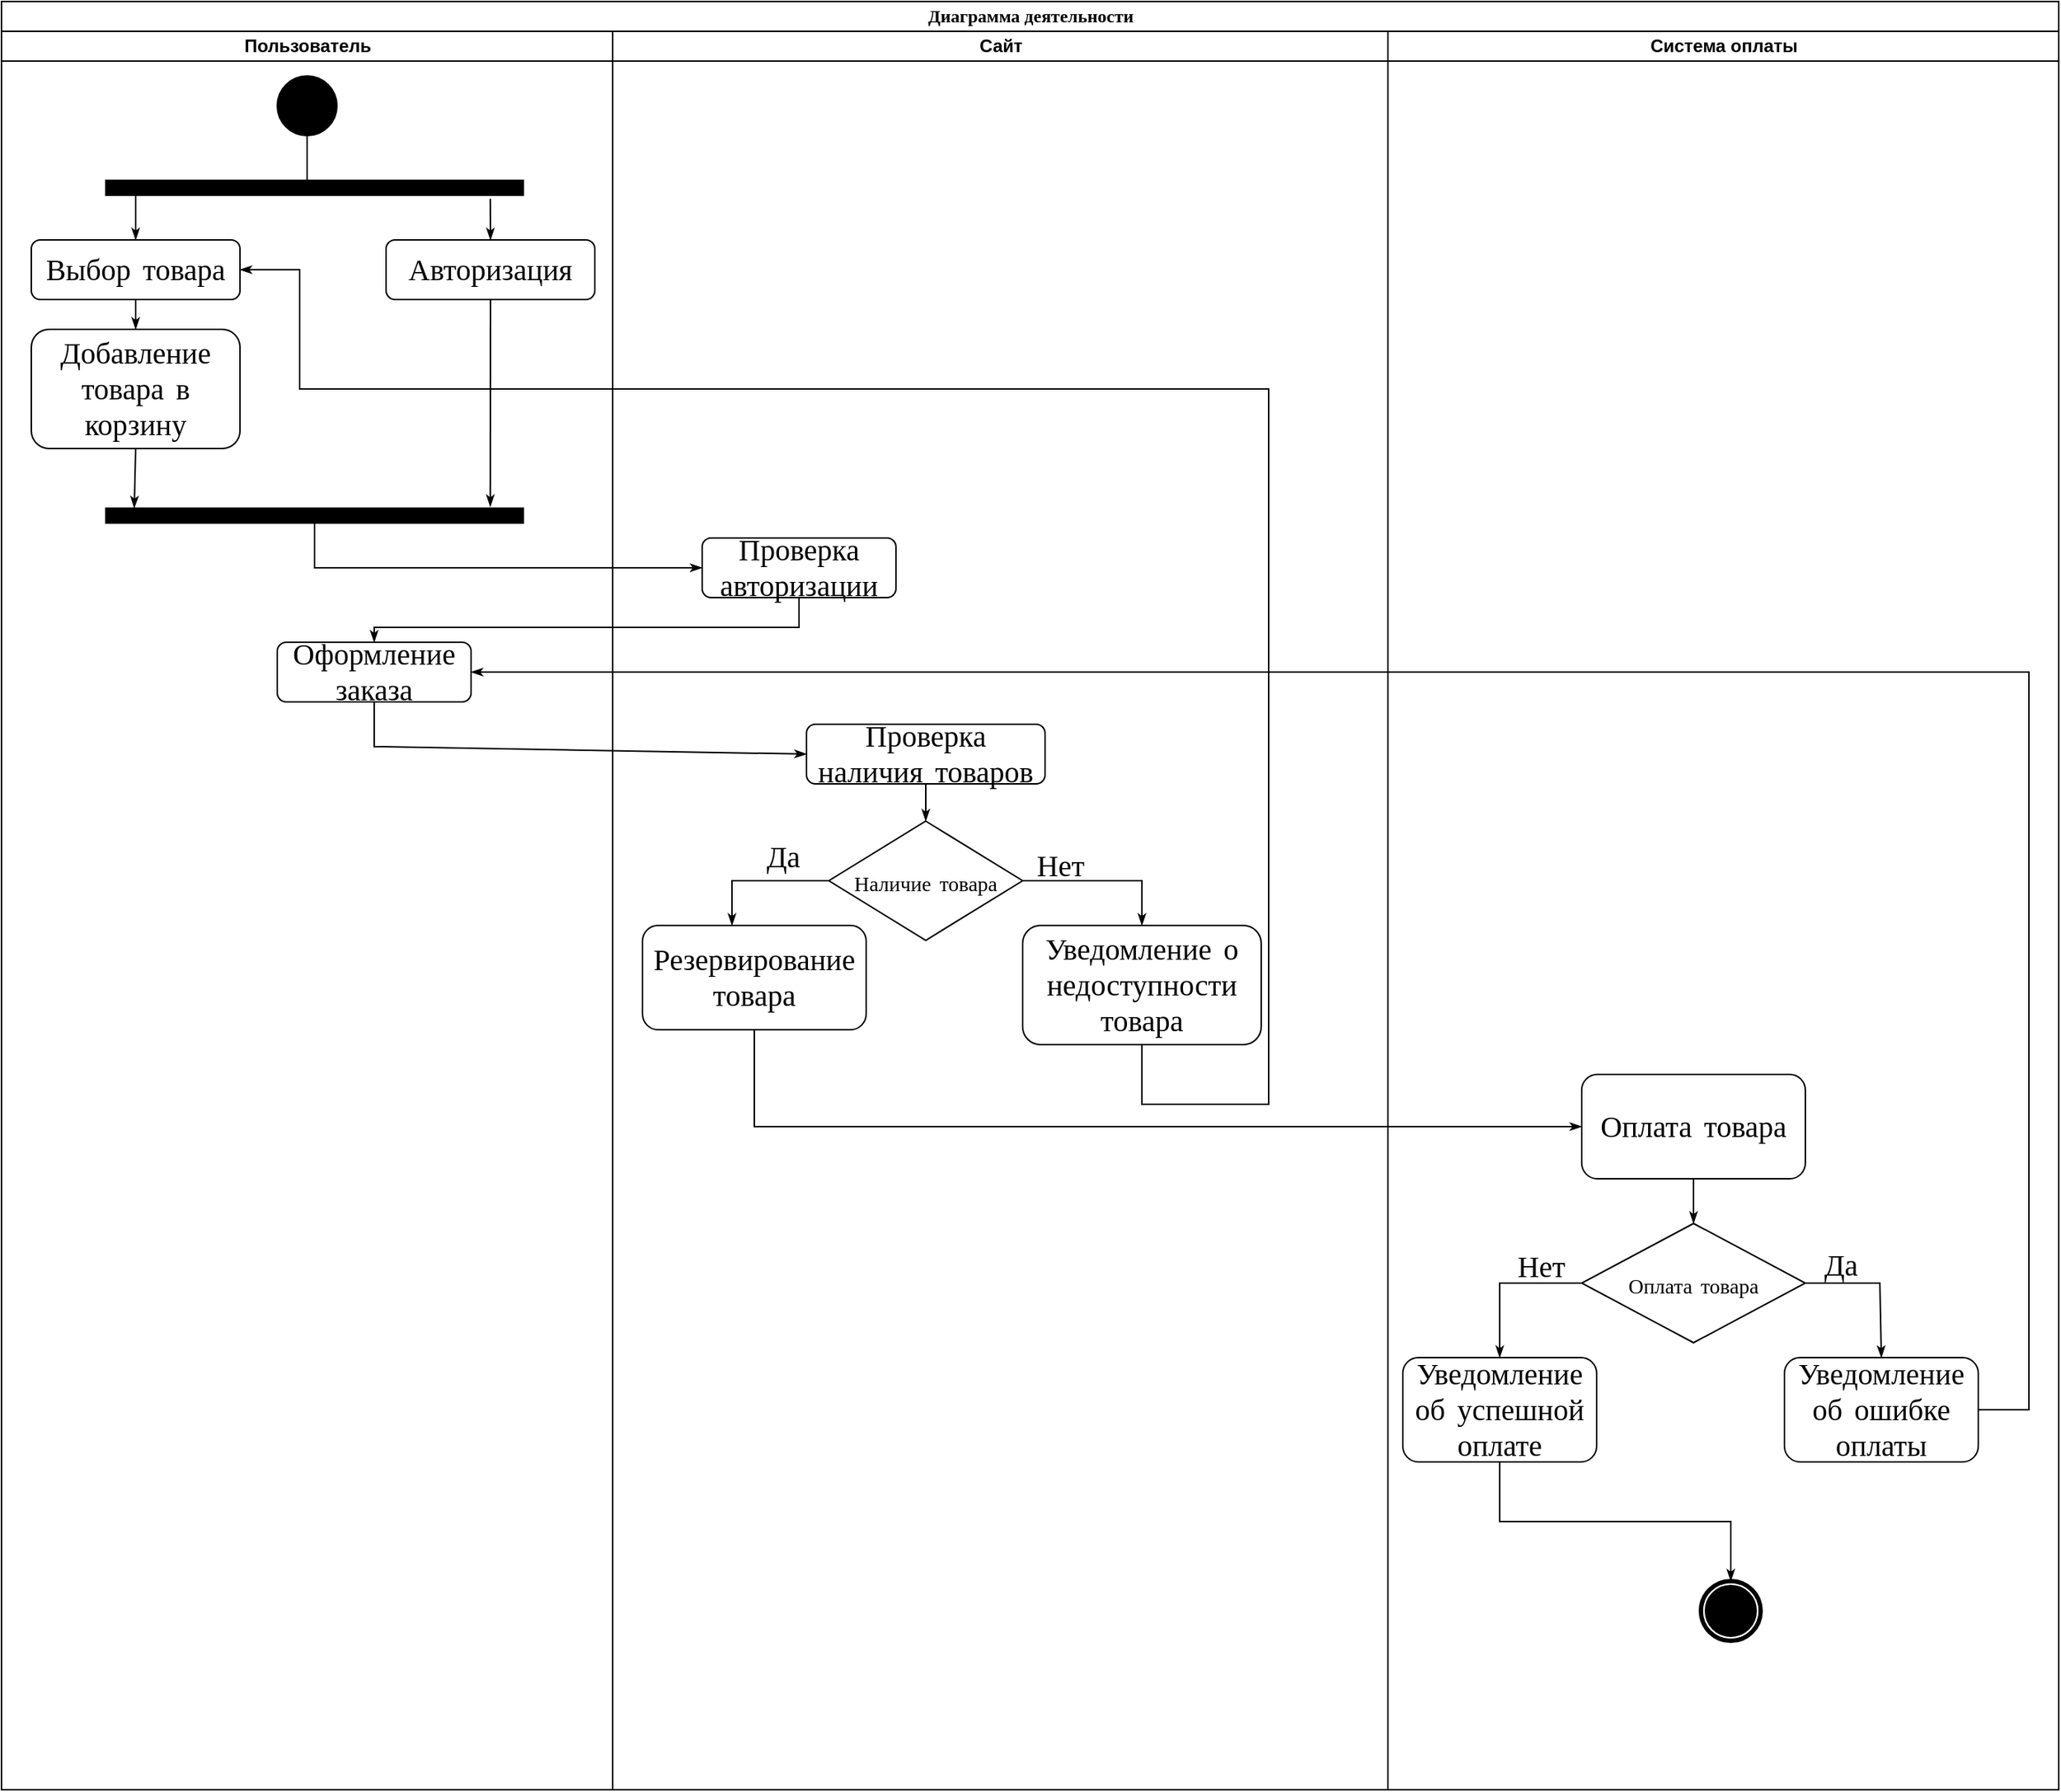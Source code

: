 <mxfile version="22.0.4" type="device">
  <diagram name="Page-1" id="0783ab3e-0a74-02c8-0abd-f7b4e66b4bec">
    <mxGraphModel dx="1345" dy="680" grid="1" gridSize="10" guides="1" tooltips="1" connect="1" arrows="1" fold="1" page="1" pageScale="1" pageWidth="850" pageHeight="1100" background="none" math="0" shadow="0">
      <root>
        <mxCell id="0" />
        <mxCell id="1" parent="0" />
        <mxCell id="1c1d494c118603dd-1" value="Диаграмма деятельности" style="swimlane;html=1;childLayout=stackLayout;startSize=20;rounded=0;shadow=0;comic=0;labelBackgroundColor=none;strokeWidth=1;fontFamily=Verdana;fontSize=12;align=center;" parent="1" vertex="1">
          <mxGeometry x="40" y="20" width="1380" height="1200" as="geometry" />
        </mxCell>
        <mxCell id="1c1d494c118603dd-3" value="Пользователь" style="swimlane;html=1;startSize=20;" parent="1c1d494c118603dd-1" vertex="1">
          <mxGeometry y="20" width="410" height="1180" as="geometry" />
        </mxCell>
        <mxCell id="60571a20871a0731-4" value="" style="ellipse;whiteSpace=wrap;html=1;rounded=0;shadow=0;comic=0;labelBackgroundColor=none;strokeWidth=1;fillColor=#000000;fontFamily=Verdana;fontSize=12;align=center;" parent="1c1d494c118603dd-3" vertex="1">
          <mxGeometry x="185" y="30" width="40" height="40" as="geometry" />
        </mxCell>
        <mxCell id="QSJmMbfqRpK5gJr8gE1Z-21" style="edgeStyle=none;rounded=0;html=1;labelBackgroundColor=none;startArrow=none;startFill=0;startSize=5;endArrow=classicThin;endFill=1;endSize=5;jettySize=auto;orthogonalLoop=1;strokeWidth=1;fontFamily=Verdana;fontSize=12;exitX=0.5;exitY=1;exitDx=0;exitDy=0;" edge="1" parent="1c1d494c118603dd-3" source="60571a20871a0731-4">
          <mxGeometry relative="1" as="geometry">
            <mxPoint x="119.17" y="100" as="sourcePoint" />
            <mxPoint x="205" y="110" as="targetPoint" />
          </mxGeometry>
        </mxCell>
        <mxCell id="QSJmMbfqRpK5gJr8gE1Z-22" value="Выбор товара" style="rounded=1;whiteSpace=wrap;html=1;hachureGap=4;fontFamily=Architects Daughter;fontSource=https%3A%2F%2Ffonts.googleapis.com%2Fcss%3Ffamily%3DArchitects%2BDaughter;fontSize=20;" vertex="1" parent="1c1d494c118603dd-3">
          <mxGeometry x="20" y="140" width="140" height="40" as="geometry" />
        </mxCell>
        <mxCell id="QSJmMbfqRpK5gJr8gE1Z-24" style="edgeStyle=none;rounded=0;html=1;labelBackgroundColor=none;startArrow=none;startFill=0;startSize=5;endArrow=classicThin;endFill=1;endSize=5;jettySize=auto;orthogonalLoop=1;strokeWidth=1;fontFamily=Verdana;fontSize=12;entryX=0.5;entryY=0;entryDx=0;entryDy=0;" edge="1" parent="1c1d494c118603dd-3" target="QSJmMbfqRpK5gJr8gE1Z-22">
          <mxGeometry relative="1" as="geometry">
            <mxPoint x="90" y="110" as="sourcePoint" />
            <mxPoint x="100" y="100" as="targetPoint" />
          </mxGeometry>
        </mxCell>
        <mxCell id="QSJmMbfqRpK5gJr8gE1Z-26" value="" style="rounded=0;whiteSpace=wrap;html=1;hachureGap=4;fontFamily=Architects Daughter;fontSource=https%3A%2F%2Ffonts.googleapis.com%2Fcss%3Ffamily%3DArchitects%2BDaughter;fontSize=20;fillColor=#000000;" vertex="1" parent="1c1d494c118603dd-3">
          <mxGeometry x="70" y="100" width="280" height="10" as="geometry" />
        </mxCell>
        <mxCell id="QSJmMbfqRpK5gJr8gE1Z-27" value="Авторизация" style="rounded=1;whiteSpace=wrap;html=1;hachureGap=4;fontFamily=Architects Daughter;fontSource=https%3A%2F%2Ffonts.googleapis.com%2Fcss%3Ffamily%3DArchitects%2BDaughter;fontSize=20;" vertex="1" parent="1c1d494c118603dd-3">
          <mxGeometry x="258" y="140" width="140" height="40" as="geometry" />
        </mxCell>
        <mxCell id="QSJmMbfqRpK5gJr8gE1Z-28" style="edgeStyle=none;rounded=0;html=1;labelBackgroundColor=none;startArrow=none;startFill=0;startSize=5;endArrow=classicThin;endFill=1;endSize=5;jettySize=auto;orthogonalLoop=1;strokeWidth=1;fontFamily=Verdana;fontSize=12;entryX=0.5;entryY=0;entryDx=0;entryDy=0;exitX=0.921;exitY=1.233;exitDx=0;exitDy=0;exitPerimeter=0;" edge="1" parent="1c1d494c118603dd-3" source="QSJmMbfqRpK5gJr8gE1Z-26" target="QSJmMbfqRpK5gJr8gE1Z-27">
          <mxGeometry relative="1" as="geometry">
            <mxPoint x="225" y="150" as="sourcePoint" />
            <mxPoint x="225" y="180" as="targetPoint" />
          </mxGeometry>
        </mxCell>
        <mxCell id="QSJmMbfqRpK5gJr8gE1Z-29" value="Добавление товара в корзину" style="rounded=1;whiteSpace=wrap;html=1;hachureGap=4;fontFamily=Architects Daughter;fontSource=https%3A%2F%2Ffonts.googleapis.com%2Fcss%3Ffamily%3DArchitects%2BDaughter;fontSize=20;" vertex="1" parent="1c1d494c118603dd-3">
          <mxGeometry x="20" y="200" width="140" height="80" as="geometry" />
        </mxCell>
        <mxCell id="QSJmMbfqRpK5gJr8gE1Z-30" style="edgeStyle=none;rounded=0;html=1;labelBackgroundColor=none;startArrow=none;startFill=0;startSize=5;endArrow=classicThin;endFill=1;endSize=5;jettySize=auto;orthogonalLoop=1;strokeWidth=1;fontFamily=Verdana;fontSize=12;entryX=0.5;entryY=0;entryDx=0;entryDy=0;exitX=0.5;exitY=1;exitDx=0;exitDy=0;" edge="1" parent="1c1d494c118603dd-3" source="QSJmMbfqRpK5gJr8gE1Z-22" target="QSJmMbfqRpK5gJr8gE1Z-29">
          <mxGeometry relative="1" as="geometry">
            <mxPoint x="204.52" y="225" as="sourcePoint" />
            <mxPoint x="204.52" y="255" as="targetPoint" />
          </mxGeometry>
        </mxCell>
        <mxCell id="QSJmMbfqRpK5gJr8gE1Z-31" value="" style="rounded=0;whiteSpace=wrap;html=1;hachureGap=4;fontFamily=Architects Daughter;fontSource=https%3A%2F%2Ffonts.googleapis.com%2Fcss%3Ffamily%3DArchitects%2BDaughter;fontSize=20;fillColor=#000000;" vertex="1" parent="1c1d494c118603dd-3">
          <mxGeometry x="70" y="320" width="280" height="10" as="geometry" />
        </mxCell>
        <mxCell id="QSJmMbfqRpK5gJr8gE1Z-32" style="edgeStyle=orthogonalEdgeStyle;rounded=0;sketch=1;hachureGap=4;jiggle=2;curveFitting=1;orthogonalLoop=1;jettySize=auto;html=1;exitX=0.5;exitY=1;exitDx=0;exitDy=0;fontFamily=Architects Daughter;fontSource=https%3A%2F%2Ffonts.googleapis.com%2Fcss%3Ffamily%3DArchitects%2BDaughter;fontSize=16;" edge="1" parent="1c1d494c118603dd-3" source="QSJmMbfqRpK5gJr8gE1Z-31" target="QSJmMbfqRpK5gJr8gE1Z-31">
          <mxGeometry relative="1" as="geometry" />
        </mxCell>
        <mxCell id="QSJmMbfqRpK5gJr8gE1Z-33" style="edgeStyle=none;rounded=0;html=1;labelBackgroundColor=none;startArrow=none;startFill=0;startSize=5;endArrow=classicThin;endFill=1;endSize=5;jettySize=auto;orthogonalLoop=1;strokeWidth=1;fontFamily=Verdana;fontSize=12;entryX=0.068;entryY=-0.005;entryDx=0;entryDy=0;exitX=0.5;exitY=1;exitDx=0;exitDy=0;entryPerimeter=0;" edge="1" parent="1c1d494c118603dd-3" source="QSJmMbfqRpK5gJr8gE1Z-29" target="QSJmMbfqRpK5gJr8gE1Z-31">
          <mxGeometry relative="1" as="geometry">
            <mxPoint x="80" y="290" as="sourcePoint" />
            <mxPoint x="80" y="320" as="targetPoint" />
          </mxGeometry>
        </mxCell>
        <mxCell id="QSJmMbfqRpK5gJr8gE1Z-60" style="edgeStyle=none;rounded=0;html=1;labelBackgroundColor=none;startArrow=none;startFill=0;startSize=5;endArrow=classicThin;endFill=1;endSize=5;jettySize=auto;orthogonalLoop=1;strokeWidth=1;fontFamily=Verdana;fontSize=12;entryX=0.921;entryY=-0.1;entryDx=0;entryDy=0;exitX=0.5;exitY=1;exitDx=0;exitDy=0;entryPerimeter=0;" edge="1" parent="1c1d494c118603dd-3" source="QSJmMbfqRpK5gJr8gE1Z-27" target="QSJmMbfqRpK5gJr8gE1Z-31">
          <mxGeometry relative="1" as="geometry">
            <mxPoint x="328.5" y="210" as="sourcePoint" />
            <mxPoint x="327.5" y="250" as="targetPoint" />
          </mxGeometry>
        </mxCell>
        <mxCell id="QSJmMbfqRpK5gJr8gE1Z-65" value="Оформление заказа" style="rounded=1;whiteSpace=wrap;html=1;hachureGap=4;fontFamily=Architects Daughter;fontSource=https%3A%2F%2Ffonts.googleapis.com%2Fcss%3Ffamily%3DArchitects%2BDaughter;fontSize=20;" vertex="1" parent="1c1d494c118603dd-3">
          <mxGeometry x="185" y="410" width="130" height="40" as="geometry" />
        </mxCell>
        <mxCell id="QSJmMbfqRpK5gJr8gE1Z-1" value="Сайт" style="swimlane;html=1;startSize=20;" vertex="1" parent="1c1d494c118603dd-1">
          <mxGeometry x="410" y="20" width="520" height="1180" as="geometry" />
        </mxCell>
        <mxCell id="QSJmMbfqRpK5gJr8gE1Z-62" value="Проверка авторизации" style="rounded=1;whiteSpace=wrap;html=1;hachureGap=4;fontFamily=Architects Daughter;fontSource=https%3A%2F%2Ffonts.googleapis.com%2Fcss%3Ffamily%3DArchitects%2BDaughter;fontSize=20;" vertex="1" parent="QSJmMbfqRpK5gJr8gE1Z-1">
          <mxGeometry x="60" y="340" width="130" height="40" as="geometry" />
        </mxCell>
        <mxCell id="QSJmMbfqRpK5gJr8gE1Z-67" value="Проверка наличия товаров" style="rounded=1;whiteSpace=wrap;html=1;hachureGap=4;fontFamily=Architects Daughter;fontSource=https%3A%2F%2Ffonts.googleapis.com%2Fcss%3Ffamily%3DArchitects%2BDaughter;fontSize=20;" vertex="1" parent="QSJmMbfqRpK5gJr8gE1Z-1">
          <mxGeometry x="130" y="465" width="160" height="40" as="geometry" />
        </mxCell>
        <mxCell id="QSJmMbfqRpK5gJr8gE1Z-68" value="&lt;font style=&quot;font-size: 14px;&quot;&gt;Наличие товара&lt;/font&gt;" style="rhombus;whiteSpace=wrap;html=1;hachureGap=4;fontFamily=Architects Daughter;fontSource=https%3A%2F%2Ffonts.googleapis.com%2Fcss%3Ffamily%3DArchitects%2BDaughter;fontSize=20;" vertex="1" parent="QSJmMbfqRpK5gJr8gE1Z-1">
          <mxGeometry x="145" y="530" width="130" height="80" as="geometry" />
        </mxCell>
        <mxCell id="QSJmMbfqRpK5gJr8gE1Z-69" style="edgeStyle=none;rounded=0;html=1;labelBackgroundColor=none;startArrow=none;startFill=0;startSize=5;endArrow=classicThin;endFill=1;endSize=5;jettySize=auto;orthogonalLoop=1;strokeWidth=1;fontFamily=Verdana;fontSize=12;entryX=0.5;entryY=0;entryDx=0;entryDy=0;exitX=0.5;exitY=1;exitDx=0;exitDy=0;" edge="1" parent="QSJmMbfqRpK5gJr8gE1Z-1" source="QSJmMbfqRpK5gJr8gE1Z-67" target="QSJmMbfqRpK5gJr8gE1Z-68">
          <mxGeometry relative="1" as="geometry">
            <mxPoint x="31" y="530" as="sourcePoint" />
            <mxPoint x="30" y="570" as="targetPoint" />
          </mxGeometry>
        </mxCell>
        <mxCell id="QSJmMbfqRpK5gJr8gE1Z-70" value="Нет" style="edgeLabel;html=1;align=center;verticalAlign=middle;resizable=0;points=[];fontSize=20;fontFamily=Architects Daughter;" vertex="1" connectable="0" parent="QSJmMbfqRpK5gJr8gE1Z-69">
          <mxGeometry x="0.044" y="-1" relative="1" as="geometry">
            <mxPoint x="91" y="42" as="offset" />
          </mxGeometry>
        </mxCell>
        <mxCell id="QSJmMbfqRpK5gJr8gE1Z-71" value="Да" style="edgeLabel;html=1;align=center;verticalAlign=middle;resizable=0;points=[];fontSize=20;fontFamily=Architects Daughter;" vertex="1" connectable="0" parent="QSJmMbfqRpK5gJr8gE1Z-1">
          <mxGeometry x="320" y="580.003" as="geometry">
            <mxPoint x="-206" y="-26" as="offset" />
          </mxGeometry>
        </mxCell>
        <mxCell id="QSJmMbfqRpK5gJr8gE1Z-72" style="edgeStyle=none;rounded=0;html=1;labelBackgroundColor=none;startArrow=none;startFill=0;startSize=5;endArrow=classicThin;endFill=1;endSize=5;jettySize=auto;orthogonalLoop=1;strokeWidth=1;fontFamily=Verdana;fontSize=12;exitX=1;exitY=0.5;exitDx=0;exitDy=0;entryX=0.5;entryY=0;entryDx=0;entryDy=0;" edge="1" parent="QSJmMbfqRpK5gJr8gE1Z-1" source="QSJmMbfqRpK5gJr8gE1Z-68" target="QSJmMbfqRpK5gJr8gE1Z-74">
          <mxGeometry relative="1" as="geometry">
            <mxPoint x="310" y="600" as="sourcePoint" />
            <mxPoint x="340" y="570" as="targetPoint" />
            <Array as="points">
              <mxPoint x="355" y="570" />
            </Array>
          </mxGeometry>
        </mxCell>
        <mxCell id="QSJmMbfqRpK5gJr8gE1Z-74" value="Уведомление о недоступности товара" style="rounded=1;whiteSpace=wrap;html=1;hachureGap=4;fontFamily=Architects Daughter;fontSource=https%3A%2F%2Ffonts.googleapis.com%2Fcss%3Ffamily%3DArchitects%2BDaughter;fontSize=20;" vertex="1" parent="QSJmMbfqRpK5gJr8gE1Z-1">
          <mxGeometry x="275" y="600" width="160" height="80" as="geometry" />
        </mxCell>
        <mxCell id="QSJmMbfqRpK5gJr8gE1Z-78" style="edgeStyle=none;rounded=0;html=1;labelBackgroundColor=none;startArrow=none;startFill=0;startSize=5;endArrow=classicThin;endFill=1;endSize=5;jettySize=auto;orthogonalLoop=1;strokeWidth=1;fontFamily=Verdana;fontSize=12;exitX=0;exitY=0.5;exitDx=0;exitDy=0;" edge="1" parent="QSJmMbfqRpK5gJr8gE1Z-1" source="QSJmMbfqRpK5gJr8gE1Z-68">
          <mxGeometry relative="1" as="geometry">
            <mxPoint x="50" y="640" as="sourcePoint" />
            <mxPoint x="80" y="600" as="targetPoint" />
            <Array as="points">
              <mxPoint x="80" y="570" />
            </Array>
          </mxGeometry>
        </mxCell>
        <mxCell id="QSJmMbfqRpK5gJr8gE1Z-79" value="Резервирование товара" style="rounded=1;whiteSpace=wrap;html=1;hachureGap=4;fontFamily=Architects Daughter;fontSource=https%3A%2F%2Ffonts.googleapis.com%2Fcss%3Ffamily%3DArchitects%2BDaughter;fontSize=20;" vertex="1" parent="QSJmMbfqRpK5gJr8gE1Z-1">
          <mxGeometry x="20" y="600" width="150" height="70" as="geometry" />
        </mxCell>
        <mxCell id="1c1d494c118603dd-4" value="Система оплаты" style="swimlane;html=1;startSize=20;" parent="1c1d494c118603dd-1" vertex="1">
          <mxGeometry x="930" y="20" width="450" height="1180" as="geometry" />
        </mxCell>
        <mxCell id="1c1d494c118603dd-45" style="edgeStyle=none;rounded=0;html=1;labelBackgroundColor=none;startArrow=none;startFill=0;startSize=5;endArrow=classicThin;endFill=1;endSize=5;jettySize=auto;orthogonalLoop=1;strokeWidth=1;fontFamily=Verdana;fontSize=12;exitX=0.5;exitY=1;exitDx=0;exitDy=0;entryX=0.5;entryY=0;entryDx=0;entryDy=0;" parent="1c1d494c118603dd-4" source="QSJmMbfqRpK5gJr8gE1Z-84" target="QSJmMbfqRpK5gJr8gE1Z-85" edge="1">
          <mxGeometry relative="1" as="geometry">
            <mxPoint x="120" y="840" as="sourcePoint" />
            <mxPoint x="90" y="920" as="targetPoint" />
          </mxGeometry>
        </mxCell>
        <mxCell id="QSJmMbfqRpK5gJr8gE1Z-84" value="Оплата товара" style="rounded=1;whiteSpace=wrap;html=1;hachureGap=4;fontFamily=Architects Daughter;fontSource=https%3A%2F%2Ffonts.googleapis.com%2Fcss%3Ffamily%3DArchitects%2BDaughter;fontSize=20;" vertex="1" parent="1c1d494c118603dd-4">
          <mxGeometry x="130" y="700" width="150" height="70" as="geometry" />
        </mxCell>
        <mxCell id="QSJmMbfqRpK5gJr8gE1Z-85" value="&lt;font style=&quot;font-size: 14px;&quot;&gt;Оплата товара&lt;/font&gt;" style="rhombus;whiteSpace=wrap;html=1;hachureGap=4;fontFamily=Architects Daughter;fontSource=https%3A%2F%2Ffonts.googleapis.com%2Fcss%3Ffamily%3DArchitects%2BDaughter;fontSize=20;" vertex="1" parent="1c1d494c118603dd-4">
          <mxGeometry x="130" y="800" width="150" height="80" as="geometry" />
        </mxCell>
        <mxCell id="QSJmMbfqRpK5gJr8gE1Z-88" style="edgeStyle=none;rounded=0;html=1;labelBackgroundColor=none;startArrow=none;startFill=0;startSize=5;endArrow=classicThin;endFill=1;endSize=5;jettySize=auto;orthogonalLoop=1;strokeWidth=1;fontFamily=Verdana;fontSize=12;exitX=1;exitY=0.5;exitDx=0;exitDy=0;entryX=0.5;entryY=0;entryDx=0;entryDy=0;" edge="1" parent="1c1d494c118603dd-4" source="QSJmMbfqRpK5gJr8gE1Z-85" target="QSJmMbfqRpK5gJr8gE1Z-93">
          <mxGeometry relative="1" as="geometry">
            <mxPoint x="270" y="930" as="sourcePoint" />
            <mxPoint x="330" y="880" as="targetPoint" />
            <Array as="points">
              <mxPoint x="330" y="840" />
            </Array>
          </mxGeometry>
        </mxCell>
        <mxCell id="QSJmMbfqRpK5gJr8gE1Z-89" style="edgeStyle=none;rounded=0;html=1;labelBackgroundColor=none;startArrow=none;startFill=0;startSize=5;endArrow=classicThin;endFill=1;endSize=5;jettySize=auto;orthogonalLoop=1;strokeWidth=1;fontFamily=Verdana;fontSize=12;exitX=0;exitY=0.5;exitDx=0;exitDy=0;entryX=0.5;entryY=0;entryDx=0;entryDy=0;" edge="1" parent="1c1d494c118603dd-4" source="QSJmMbfqRpK5gJr8gE1Z-85" target="QSJmMbfqRpK5gJr8gE1Z-92">
          <mxGeometry relative="1" as="geometry">
            <mxPoint x="20" y="840" as="sourcePoint" />
            <mxPoint x="70" y="880" as="targetPoint" />
            <Array as="points">
              <mxPoint x="75" y="840" />
            </Array>
          </mxGeometry>
        </mxCell>
        <mxCell id="QSJmMbfqRpK5gJr8gE1Z-90" value="Да" style="text;html=1;strokeColor=none;fillColor=none;align=center;verticalAlign=middle;whiteSpace=wrap;rounded=0;fontSize=20;fontFamily=Architects Daughter;" vertex="1" parent="1c1d494c118603dd-4">
          <mxGeometry x="274" y="813" width="60" height="30" as="geometry" />
        </mxCell>
        <mxCell id="QSJmMbfqRpK5gJr8gE1Z-91" value="Нет" style="text;html=1;strokeColor=none;fillColor=none;align=center;verticalAlign=middle;whiteSpace=wrap;rounded=0;fontSize=20;fontFamily=Architects Daughter;" vertex="1" parent="1c1d494c118603dd-4">
          <mxGeometry x="73" y="814" width="60" height="30" as="geometry" />
        </mxCell>
        <mxCell id="QSJmMbfqRpK5gJr8gE1Z-92" value="&lt;font style=&quot;font-size: 20px;&quot;&gt;Уведомление об успешной оплате&lt;/font&gt;" style="rounded=1;whiteSpace=wrap;html=1;hachureGap=4;fontFamily=Architects Daughter;fontSource=https%3A%2F%2Ffonts.googleapis.com%2Fcss%3Ffamily%3DArchitects%2BDaughter;fontSize=20;" vertex="1" parent="1c1d494c118603dd-4">
          <mxGeometry x="10" y="890" width="130" height="70" as="geometry" />
        </mxCell>
        <mxCell id="QSJmMbfqRpK5gJr8gE1Z-93" value="Уведомление об ошибке оплаты" style="rounded=1;whiteSpace=wrap;html=1;hachureGap=4;fontFamily=Architects Daughter;fontSource=https%3A%2F%2Ffonts.googleapis.com%2Fcss%3Ffamily%3DArchitects%2BDaughter;fontSize=20;" vertex="1" parent="1c1d494c118603dd-4">
          <mxGeometry x="266" y="890" width="130" height="70" as="geometry" />
        </mxCell>
        <mxCell id="60571a20871a0731-5" value="" style="shape=mxgraph.bpmn.shape;html=1;verticalLabelPosition=bottom;labelBackgroundColor=#ffffff;verticalAlign=top;perimeter=ellipsePerimeter;outline=end;symbol=terminate;rounded=0;shadow=0;comic=0;strokeWidth=1;fontFamily=Verdana;fontSize=12;align=center;" parent="1c1d494c118603dd-4" vertex="1">
          <mxGeometry x="210" y="1040" width="40" height="40" as="geometry" />
        </mxCell>
        <mxCell id="QSJmMbfqRpK5gJr8gE1Z-95" style="edgeStyle=none;rounded=0;html=1;labelBackgroundColor=none;startArrow=none;startFill=0;startSize=5;endArrow=classicThin;endFill=1;endSize=5;jettySize=auto;orthogonalLoop=1;strokeWidth=1;fontFamily=Verdana;fontSize=12;exitX=0.5;exitY=1;exitDx=0;exitDy=0;entryX=0.5;entryY=0;entryDx=0;entryDy=0;" edge="1" parent="1c1d494c118603dd-4" source="QSJmMbfqRpK5gJr8gE1Z-92" target="60571a20871a0731-5">
          <mxGeometry relative="1" as="geometry">
            <mxPoint x="180" y="970" as="sourcePoint" />
            <mxPoint x="180" y="1000" as="targetPoint" />
            <Array as="points">
              <mxPoint x="75" y="1000" />
              <mxPoint x="230" y="1000" />
            </Array>
          </mxGeometry>
        </mxCell>
        <mxCell id="QSJmMbfqRpK5gJr8gE1Z-61" style="edgeStyle=none;rounded=0;html=1;labelBackgroundColor=none;startArrow=none;startFill=0;startSize=5;endArrow=classicThin;endFill=1;endSize=5;jettySize=auto;orthogonalLoop=1;strokeWidth=1;fontFamily=Verdana;fontSize=12;exitX=0.5;exitY=1;exitDx=0;exitDy=0;entryX=0;entryY=0.5;entryDx=0;entryDy=0;" edge="1" parent="1c1d494c118603dd-1" source="QSJmMbfqRpK5gJr8gE1Z-31" target="QSJmMbfqRpK5gJr8gE1Z-62">
          <mxGeometry relative="1" as="geometry">
            <mxPoint x="204.52" y="391" as="sourcePoint" />
            <mxPoint x="210" y="460" as="targetPoint" />
            <Array as="points">
              <mxPoint x="210" y="380" />
            </Array>
          </mxGeometry>
        </mxCell>
        <mxCell id="QSJmMbfqRpK5gJr8gE1Z-64" style="edgeStyle=none;rounded=0;html=1;labelBackgroundColor=none;startArrow=none;startFill=0;startSize=5;endArrow=classicThin;endFill=1;endSize=5;jettySize=auto;orthogonalLoop=1;strokeWidth=1;fontFamily=Verdana;fontSize=12;entryX=0.5;entryY=0;entryDx=0;entryDy=0;exitX=0.5;exitY=1;exitDx=0;exitDy=0;" edge="1" parent="1c1d494c118603dd-1" source="QSJmMbfqRpK5gJr8gE1Z-62" target="QSJmMbfqRpK5gJr8gE1Z-65">
          <mxGeometry relative="1" as="geometry">
            <mxPoint x="520" y="410" as="sourcePoint" />
            <mxPoint x="520" y="549" as="targetPoint" />
            <Array as="points">
              <mxPoint x="535" y="420" />
              <mxPoint x="440" y="420" />
              <mxPoint x="380" y="420" />
              <mxPoint x="250" y="420" />
            </Array>
          </mxGeometry>
        </mxCell>
        <mxCell id="QSJmMbfqRpK5gJr8gE1Z-66" style="edgeStyle=none;rounded=0;html=1;labelBackgroundColor=none;startArrow=none;startFill=0;startSize=5;endArrow=classicThin;endFill=1;endSize=5;jettySize=auto;orthogonalLoop=1;strokeWidth=1;fontFamily=Verdana;fontSize=12;exitX=0.5;exitY=1;exitDx=0;exitDy=0;entryX=0;entryY=0.5;entryDx=0;entryDy=0;" edge="1" parent="1c1d494c118603dd-1" source="QSJmMbfqRpK5gJr8gE1Z-65" target="QSJmMbfqRpK5gJr8gE1Z-67">
          <mxGeometry relative="1" as="geometry">
            <mxPoint x="249.52" y="510" as="sourcePoint" />
            <mxPoint x="250" y="510" as="targetPoint" />
            <Array as="points">
              <mxPoint x="250" y="500" />
            </Array>
          </mxGeometry>
        </mxCell>
        <mxCell id="QSJmMbfqRpK5gJr8gE1Z-75" style="edgeStyle=none;rounded=0;html=1;labelBackgroundColor=none;startArrow=none;startFill=0;startSize=5;endArrow=classicThin;endFill=1;endSize=5;jettySize=auto;orthogonalLoop=1;strokeWidth=1;fontFamily=Verdana;fontSize=12;entryX=1;entryY=0.5;entryDx=0;entryDy=0;exitX=0.5;exitY=1;exitDx=0;exitDy=0;" edge="1" parent="1c1d494c118603dd-1" source="QSJmMbfqRpK5gJr8gE1Z-74" target="QSJmMbfqRpK5gJr8gE1Z-22">
          <mxGeometry relative="1" as="geometry">
            <mxPoint x="764.52" y="720" as="sourcePoint" />
            <mxPoint x="765" y="720" as="targetPoint" />
            <Array as="points">
              <mxPoint x="765" y="740" />
              <mxPoint x="850" y="740" />
              <mxPoint x="850" y="260" />
              <mxPoint x="200" y="260" />
              <mxPoint x="200" y="180" />
            </Array>
          </mxGeometry>
        </mxCell>
        <mxCell id="QSJmMbfqRpK5gJr8gE1Z-83" style="edgeStyle=none;rounded=0;html=1;labelBackgroundColor=none;startArrow=none;startFill=0;startSize=5;endArrow=classicThin;endFill=1;endSize=5;jettySize=auto;orthogonalLoop=1;strokeWidth=1;fontFamily=Verdana;fontSize=12;exitX=0.5;exitY=1;exitDx=0;exitDy=0;entryX=0;entryY=0.5;entryDx=0;entryDy=0;" edge="1" parent="1c1d494c118603dd-1" source="QSJmMbfqRpK5gJr8gE1Z-79" target="QSJmMbfqRpK5gJr8gE1Z-84">
          <mxGeometry relative="1" as="geometry">
            <mxPoint x="490" y="740" as="sourcePoint" />
            <mxPoint x="505" y="790" as="targetPoint" />
            <Array as="points">
              <mxPoint x="505" y="755" />
            </Array>
          </mxGeometry>
        </mxCell>
        <mxCell id="QSJmMbfqRpK5gJr8gE1Z-94" style="edgeStyle=none;rounded=0;html=1;labelBackgroundColor=none;startArrow=none;startFill=0;startSize=5;endArrow=classicThin;endFill=1;endSize=5;jettySize=auto;orthogonalLoop=1;strokeWidth=1;fontFamily=Verdana;fontSize=12;entryX=1;entryY=0.5;entryDx=0;entryDy=0;exitX=1;exitY=0.5;exitDx=0;exitDy=0;" edge="1" parent="1c1d494c118603dd-1" source="QSJmMbfqRpK5gJr8gE1Z-93" target="QSJmMbfqRpK5gJr8gE1Z-65">
          <mxGeometry relative="1" as="geometry">
            <mxPoint x="1250" y="1080" as="sourcePoint" />
            <mxPoint x="1145" y="830" as="targetPoint" />
            <Array as="points">
              <mxPoint x="1360" y="945" />
              <mxPoint x="1360" y="450" />
            </Array>
          </mxGeometry>
        </mxCell>
      </root>
    </mxGraphModel>
  </diagram>
</mxfile>
